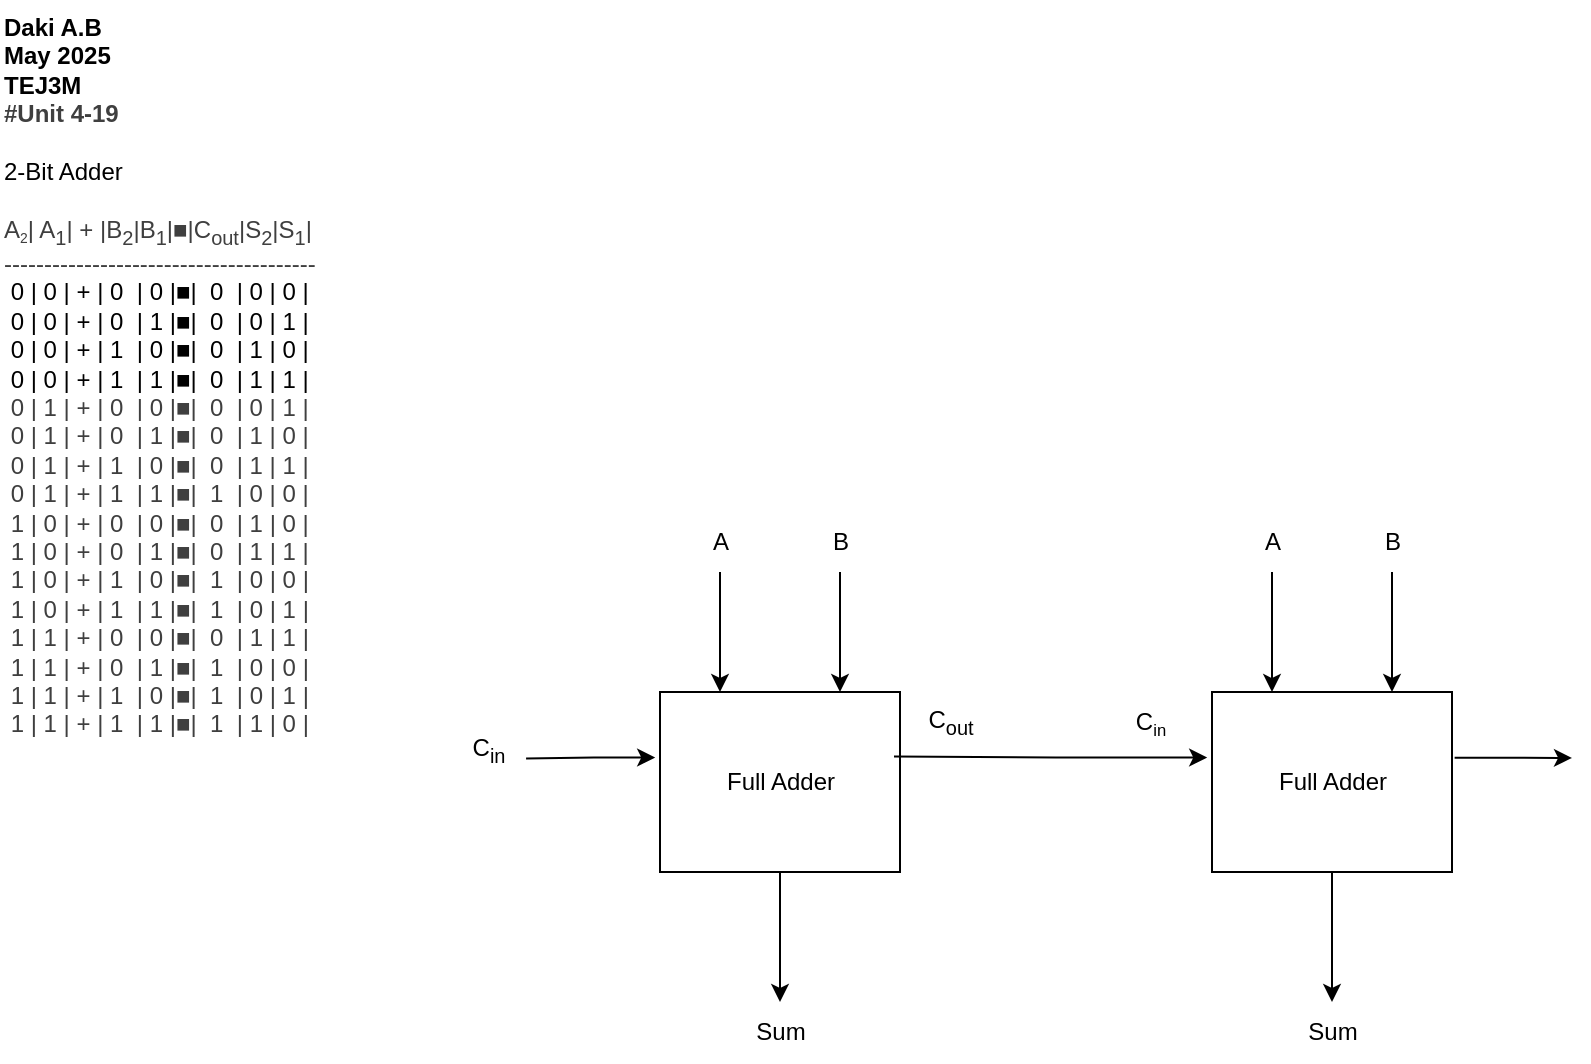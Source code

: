 <mxfile>
    <diagram id="_Hyo0010Kv4ziNow1hdH" name="Page-1">
        <mxGraphModel dx="857" dy="544" grid="1" gridSize="10" guides="1" tooltips="1" connect="1" arrows="1" fold="1" page="1" pageScale="1" pageWidth="827" pageHeight="1169" math="0" shadow="0">
            <root>
                <mxCell id="0"/>
                <mxCell id="1" parent="0"/>
                <mxCell id="19" style="edgeStyle=none;html=1;exitX=0.5;exitY=1;exitDx=0;exitDy=0;movable=1;resizable=1;rotatable=1;deletable=1;editable=1;locked=0;connectable=1;" edge="1" parent="1" source="3" target="8">
                    <mxGeometry relative="1" as="geometry"/>
                </mxCell>
                <mxCell id="35" style="edgeStyle=none;html=1;exitX=0.25;exitY=0;exitDx=0;exitDy=0;startArrow=classic;startFill=1;endArrow=none;endFill=0;rounded=0;curved=0;" edge="1" parent="1" source="3" target="4">
                    <mxGeometry relative="1" as="geometry"/>
                </mxCell>
                <mxCell id="36" style="edgeStyle=none;html=1;exitX=0.75;exitY=0;exitDx=0;exitDy=0;startArrow=classic;startFill=1;endArrow=none;endFill=0;rounded=0;curved=0;" edge="1" parent="1" source="3" target="5">
                    <mxGeometry relative="1" as="geometry"/>
                </mxCell>
                <mxCell id="3" value="" style="whiteSpace=wrap;html=1;direction=east;movable=1;resizable=1;rotatable=1;deletable=1;editable=1;locked=0;connectable=1;" vertex="1" parent="1">
                    <mxGeometry x="500" y="400" width="120" height="90" as="geometry"/>
                </mxCell>
                <mxCell id="2" value="Full Adder" style="text;html=1;align=center;verticalAlign=middle;resizable=1;points=[];autosize=1;strokeColor=none;fillColor=none;movable=1;rotatable=1;deletable=1;editable=1;locked=0;connectable=1;" vertex="1" parent="1">
                    <mxGeometry x="520" y="430" width="80" height="30" as="geometry"/>
                </mxCell>
                <mxCell id="4" value="A" style="text;html=1;align=center;verticalAlign=middle;resizable=1;points=[];autosize=1;strokeColor=none;fillColor=none;movable=1;rotatable=1;deletable=1;editable=1;locked=0;connectable=1;" vertex="1" parent="1">
                    <mxGeometry x="515" y="310" width="30" height="30" as="geometry"/>
                </mxCell>
                <mxCell id="5" value="B" style="text;html=1;align=center;verticalAlign=middle;resizable=1;points=[];autosize=1;strokeColor=none;fillColor=none;movable=1;rotatable=1;deletable=1;editable=1;locked=0;connectable=1;" vertex="1" parent="1">
                    <mxGeometry x="575" y="310" width="30" height="30" as="geometry"/>
                </mxCell>
                <mxCell id="7" value="C&lt;sub&gt;in&lt;/sub&gt;" style="text;html=1;align=center;verticalAlign=middle;resizable=1;points=[];autosize=1;strokeColor=none;fillColor=none;movable=1;rotatable=1;deletable=1;editable=1;locked=0;connectable=1;" vertex="1" parent="1">
                    <mxGeometry x="394" y="414" width="40" height="30" as="geometry"/>
                </mxCell>
                <mxCell id="8" value="Sum" style="text;html=1;align=center;verticalAlign=middle;resizable=1;points=[];autosize=1;strokeColor=none;fillColor=none;movable=1;rotatable=1;deletable=1;editable=1;locked=0;connectable=1;" vertex="1" parent="1">
                    <mxGeometry x="535" y="555" width="50" height="30" as="geometry"/>
                </mxCell>
                <mxCell id="20" style="edgeStyle=orthogonalEdgeStyle;html=1;exitX=-0.02;exitY=0.364;exitDx=0;exitDy=0;entryX=0.976;entryY=0.641;entryDx=0;entryDy=0;startArrow=classic;startFill=1;endArrow=none;endFill=0;rounded=0;curved=0;entryPerimeter=0;movable=1;resizable=1;rotatable=1;deletable=1;editable=1;locked=0;connectable=1;exitPerimeter=0;" edge="1" parent="1" source="3" target="7">
                    <mxGeometry relative="1" as="geometry"/>
                </mxCell>
                <mxCell id="21" value="&lt;b&gt;Daki A.B&lt;/b&gt;&lt;div&gt;&lt;font color=&quot;#000000&quot;&gt;&lt;b&gt;May 2025&lt;br&gt;&lt;/b&gt;&lt;/font&gt;&lt;div&gt;&lt;span style=&quot;background-color: transparent;&quot;&gt;&lt;b&gt;TEJ3M&lt;/b&gt;&lt;/span&gt;&lt;/div&gt;&lt;/div&gt;&lt;div&gt;&lt;div style=&quot;color: rgb(63, 63, 63);&quot;&gt;&lt;b&gt;#Unit 4-19&lt;br&gt;&lt;/b&gt;&lt;br&gt;&lt;/div&gt;&lt;/div&gt;&lt;div&gt;2-Bit Adder&lt;/div&gt;&lt;div&gt;&lt;span style=&quot;color: rgb(63, 63, 63); background-color: transparent;&quot;&gt;&lt;br&gt;&lt;/span&gt;&lt;/div&gt;&lt;div&gt;&lt;span style=&quot;color: rgb(63, 63, 63); background-color: transparent;&quot;&gt;A&lt;span style=&quot;font-size: 8.333px;&quot;&gt;&lt;sub&gt;2&lt;/sub&gt;&lt;/span&gt;| A&lt;sub&gt;1&lt;/sub&gt;| + |B&lt;sub&gt;2&lt;/sub&gt;|B&lt;sub&gt;1&lt;/sub&gt;|■|C&lt;sub&gt;out&lt;/sub&gt;|S&lt;sub&gt;2&lt;/sub&gt;|S&lt;sub&gt;1&lt;/sub&gt;|&lt;/span&gt;&lt;/div&gt;&lt;div&gt;&lt;span style=&quot;color: rgb(63, 63, 63); background-color: transparent;&quot;&gt;---------------------------------------&lt;/span&gt;&lt;/div&gt;&lt;div&gt;&lt;div&gt;&amp;nbsp;0 | 0 | + | 0&amp;nbsp; | 0 |■|&amp;nbsp; 0&amp;nbsp; | 0 | 0 |&amp;nbsp;&lt;/div&gt;&lt;div&gt;&amp;nbsp;0 | 0 | + | 0&amp;nbsp; | 1 |■|&amp;nbsp; 0&amp;nbsp; | 0 | 1 |&lt;/div&gt;&lt;div&gt;&amp;nbsp;0 | 0 | + | 1&amp;nbsp; | 0 |■|&amp;nbsp; 0&amp;nbsp; | 1 | 0 |&lt;/div&gt;&lt;div&gt;&amp;nbsp;0 | 0 | + | 1&amp;nbsp; | 1 |■|&amp;nbsp; 0&amp;nbsp; | 1 | 1 |&lt;/div&gt;&lt;/div&gt;&lt;div&gt;&lt;div style=&quot;color: rgb(63, 63, 63); scrollbar-color: rgb(226, 226, 226) rgb(251, 251, 251);&quot;&gt;&amp;nbsp;0 | 1 | + | 0&amp;nbsp; | 0 |■|&amp;nbsp; 0&amp;nbsp; | 0 | 1 |&lt;/div&gt;&lt;div style=&quot;color: rgb(63, 63, 63); scrollbar-color: rgb(226, 226, 226) rgb(251, 251, 251);&quot;&gt;&amp;nbsp;0 | 1 | + | 0&amp;nbsp; | 1 |■|&amp;nbsp; 0&amp;nbsp; | 1 | 0 |&lt;/div&gt;&lt;div style=&quot;color: rgb(63, 63, 63); scrollbar-color: rgb(226, 226, 226) rgb(251, 251, 251);&quot;&gt;&amp;nbsp;0 | 1 | + | 1&amp;nbsp; | 0 |■|&amp;nbsp; 0&amp;nbsp; | 1 | 1 |&lt;/div&gt;&lt;div style=&quot;color: rgb(63, 63, 63); scrollbar-color: rgb(226, 226, 226) rgb(251, 251, 251);&quot;&gt;&amp;nbsp;0 | 1 | + | 1&amp;nbsp; | 1 |■|&amp;nbsp; 1&amp;nbsp; | 0 | 0 |&lt;/div&gt;&lt;/div&gt;&lt;div style=&quot;color: rgb(63, 63, 63); scrollbar-color: rgb(226, 226, 226) rgb(251, 251, 251);&quot;&gt;&amp;nbsp;1 | 0 | +&amp;nbsp;&lt;span style=&quot;color: rgb(63, 63, 63); background-color: transparent;&quot;&gt;| 0&amp;nbsp;&amp;nbsp;&lt;/span&gt;&lt;span style=&quot;color: rgb(63, 63, 63); background-color: transparent;&quot;&gt;|&lt;/span&gt;&lt;span style=&quot;background-color: transparent; color: rgb(63, 63, 63);&quot;&gt;&amp;nbsp;0&amp;nbsp;&lt;/span&gt;&lt;span style=&quot;color: rgb(63, 63, 63); background-color: transparent;&quot;&gt;|&lt;/span&gt;&lt;span style=&quot;color: rgb(63, 63, 63); background-color: transparent;&quot;&gt;■|&amp;nbsp; 0&amp;nbsp;&amp;nbsp;&lt;/span&gt;&lt;span style=&quot;color: rgb(63, 63, 63); background-color: transparent;&quot;&gt;| 1&amp;nbsp;&lt;/span&gt;&lt;span style=&quot;color: rgb(63, 63, 63); background-color: transparent;&quot;&gt;| 0&amp;nbsp;&lt;/span&gt;&lt;span style=&quot;color: rgb(63, 63, 63); background-color: transparent;&quot;&gt;|&lt;/span&gt;&lt;/div&gt;&lt;div style=&quot;color: rgb(63, 63, 63); scrollbar-color: rgb(226, 226, 226) rgb(251, 251, 251);&quot;&gt;&amp;nbsp;1 | 0 | +&amp;nbsp;&lt;span style=&quot;color: rgb(63, 63, 63); background-color: transparent;&quot;&gt;| 0&amp;nbsp;&amp;nbsp;&lt;/span&gt;&lt;span style=&quot;color: rgb(63, 63, 63); background-color: transparent;&quot;&gt;| 1&amp;nbsp;&lt;/span&gt;&lt;span style=&quot;color: rgb(63, 63, 63); background-color: transparent;&quot;&gt;|&lt;/span&gt;&lt;span style=&quot;color: rgb(63, 63, 63); background-color: transparent;&quot;&gt;■|&amp;nbsp; 0&amp;nbsp;&amp;nbsp;&lt;/span&gt;&lt;span style=&quot;color: rgb(63, 63, 63); background-color: transparent;&quot;&gt;| 1&amp;nbsp;&lt;/span&gt;&lt;span style=&quot;color: rgb(63, 63, 63); background-color: transparent;&quot;&gt;| 1&amp;nbsp;&lt;/span&gt;&lt;span style=&quot;color: rgb(63, 63, 63); background-color: transparent;&quot;&gt;|&lt;/span&gt;&lt;/div&gt;&lt;div style=&quot;color: rgb(63, 63, 63); scrollbar-color: rgb(226, 226, 226) rgb(251, 251, 251);&quot;&gt;&amp;nbsp;1 | 0 |&amp;nbsp;&lt;span style=&quot;color: rgb(63, 63, 63); background-color: transparent;&quot;&gt;+&amp;nbsp;&lt;/span&gt;&lt;span style=&quot;color: rgb(63, 63, 63); background-color: transparent;&quot;&gt;| 1&amp;nbsp;&amp;nbsp;&lt;/span&gt;&lt;span style=&quot;color: rgb(63, 63, 63); background-color: transparent;&quot;&gt;| 0&amp;nbsp;&lt;/span&gt;&lt;span style=&quot;color: rgb(63, 63, 63); background-color: transparent;&quot;&gt;|&lt;/span&gt;&lt;span style=&quot;color: rgb(63, 63, 63); background-color: transparent;&quot;&gt;■|&amp;nbsp; 1&amp;nbsp;&amp;nbsp;&lt;/span&gt;&lt;span style=&quot;color: rgb(63, 63, 63); background-color: transparent;&quot;&gt;| 0&amp;nbsp;&lt;/span&gt;&lt;span style=&quot;color: rgb(63, 63, 63); background-color: transparent;&quot;&gt;| 0&amp;nbsp;&lt;/span&gt;&lt;span style=&quot;color: rgb(63, 63, 63); background-color: transparent;&quot;&gt;|&lt;/span&gt;&lt;/div&gt;&lt;div style=&quot;color: rgb(63, 63, 63); scrollbar-color: rgb(226, 226, 226) rgb(251, 251, 251);&quot;&gt;&amp;nbsp;1 | 0 |&amp;nbsp;&lt;span style=&quot;color: rgb(63, 63, 63); background-color: transparent;&quot;&gt;+&amp;nbsp;&lt;/span&gt;&lt;span style=&quot;color: rgb(63, 63, 63); background-color: transparent;&quot;&gt;| 1&amp;nbsp;&amp;nbsp;&lt;/span&gt;&lt;span style=&quot;color: rgb(63, 63, 63); background-color: transparent;&quot;&gt;| 1&amp;nbsp;&lt;/span&gt;&lt;span style=&quot;color: rgb(63, 63, 63); background-color: transparent;&quot;&gt;|&lt;/span&gt;&lt;span style=&quot;color: rgb(63, 63, 63); background-color: transparent;&quot;&gt;■|&amp;nbsp; 1&amp;nbsp;&amp;nbsp;&lt;/span&gt;&lt;span style=&quot;color: rgb(63, 63, 63); background-color: transparent;&quot;&gt;| 0&amp;nbsp;&lt;/span&gt;&lt;span style=&quot;color: rgb(63, 63, 63); background-color: transparent;&quot;&gt;| 1&amp;nbsp;&lt;/span&gt;&lt;span style=&quot;color: rgb(63, 63, 63); background-color: transparent;&quot;&gt;|&lt;/span&gt;&lt;/div&gt;&lt;div style=&quot;color: rgb(63, 63, 63); scrollbar-color: rgb(226, 226, 226) rgb(251, 251, 251);&quot;&gt;&amp;nbsp;1 | 1 |&amp;nbsp;&lt;span style=&quot;color: rgb(63, 63, 63); background-color: transparent;&quot;&gt;+&amp;nbsp;&lt;/span&gt;&lt;span style=&quot;color: rgb(63, 63, 63); background-color: transparent;&quot;&gt;| 0&amp;nbsp;&amp;nbsp;&lt;/span&gt;&lt;span style=&quot;color: rgb(63, 63, 63); background-color: transparent;&quot;&gt;| 0&amp;nbsp;&lt;/span&gt;&lt;span style=&quot;color: rgb(63, 63, 63); background-color: transparent;&quot;&gt;|&lt;/span&gt;&lt;span style=&quot;color: rgb(63, 63, 63); background-color: transparent;&quot;&gt;■|&amp;nbsp; 0&amp;nbsp;&amp;nbsp;&lt;/span&gt;&lt;span style=&quot;color: rgb(63, 63, 63); background-color: transparent;&quot;&gt;| 1&amp;nbsp;&lt;/span&gt;&lt;span style=&quot;color: rgb(63, 63, 63); background-color: transparent;&quot;&gt;| 1&amp;nbsp;&lt;/span&gt;&lt;span style=&quot;color: rgb(63, 63, 63); background-color: transparent;&quot;&gt;|&lt;/span&gt;&lt;/div&gt;&lt;div style=&quot;color: rgb(63, 63, 63); scrollbar-color: rgb(226, 226, 226) rgb(251, 251, 251);&quot;&gt;&amp;nbsp;1 | 1 |&amp;nbsp;&lt;span style=&quot;color: rgb(63, 63, 63); background-color: transparent;&quot;&gt;+&amp;nbsp;&lt;/span&gt;&lt;span style=&quot;color: rgb(63, 63, 63); background-color: transparent;&quot;&gt;| 0&amp;nbsp;&amp;nbsp;&lt;/span&gt;&lt;span style=&quot;color: rgb(63, 63, 63); background-color: transparent;&quot;&gt;| 1&amp;nbsp;&lt;/span&gt;&lt;span style=&quot;color: rgb(63, 63, 63); background-color: transparent;&quot;&gt;|&lt;/span&gt;&lt;span style=&quot;color: rgb(63, 63, 63); background-color: transparent;&quot;&gt;■|&amp;nbsp; 1&amp;nbsp;&amp;nbsp;&lt;/span&gt;&lt;span style=&quot;color: rgb(63, 63, 63); background-color: transparent;&quot;&gt;| 0&amp;nbsp;&lt;/span&gt;&lt;span style=&quot;color: rgb(63, 63, 63); background-color: transparent;&quot;&gt;| 0&amp;nbsp;&lt;/span&gt;&lt;span style=&quot;color: rgb(63, 63, 63); background-color: transparent;&quot;&gt;|&lt;/span&gt;&lt;/div&gt;&lt;div style=&quot;color: rgb(63, 63, 63); scrollbar-color: rgb(226, 226, 226) rgb(251, 251, 251);&quot;&gt;&amp;nbsp;1 | 1 |&amp;nbsp;&lt;span style=&quot;color: rgb(63, 63, 63); background-color: transparent;&quot;&gt;+&amp;nbsp;&lt;/span&gt;&lt;span style=&quot;color: rgb(63, 63, 63); background-color: transparent;&quot;&gt;| 1&amp;nbsp;&amp;nbsp;&lt;/span&gt;&lt;span style=&quot;color: rgb(63, 63, 63); background-color: transparent;&quot;&gt;| 0&amp;nbsp;&lt;/span&gt;&lt;span style=&quot;color: rgb(63, 63, 63); background-color: transparent;&quot;&gt;|&lt;/span&gt;&lt;span style=&quot;color: rgb(63, 63, 63); background-color: transparent;&quot;&gt;■|&amp;nbsp; 1&amp;nbsp;&amp;nbsp;&lt;/span&gt;&lt;span style=&quot;color: rgb(63, 63, 63); background-color: transparent;&quot;&gt;| 0&amp;nbsp;&lt;/span&gt;&lt;span style=&quot;color: rgb(63, 63, 63); background-color: transparent;&quot;&gt;| 1&amp;nbsp;&lt;/span&gt;&lt;span style=&quot;color: rgb(63, 63, 63); background-color: transparent;&quot;&gt;|&lt;/span&gt;&lt;/div&gt;&lt;div style=&quot;color: rgb(63, 63, 63); scrollbar-color: rgb(226, 226, 226) rgb(251, 251, 251);&quot;&gt;&amp;nbsp;1 | 1 |&amp;nbsp;&lt;span style=&quot;color: rgb(63, 63, 63); background-color: transparent;&quot;&gt;+&amp;nbsp;&lt;/span&gt;&lt;span style=&quot;color: rgb(63, 63, 63); background-color: transparent;&quot;&gt;| 1&amp;nbsp;&amp;nbsp;&lt;/span&gt;&lt;span style=&quot;color: rgb(63, 63, 63); background-color: transparent;&quot;&gt;| 1&amp;nbsp;&lt;/span&gt;&lt;span style=&quot;color: rgb(63, 63, 63); background-color: transparent;&quot;&gt;|&lt;/span&gt;&lt;span style=&quot;color: rgb(63, 63, 63); background-color: transparent;&quot;&gt;■|&amp;nbsp; 1&amp;nbsp;&amp;nbsp;&lt;/span&gt;&lt;span style=&quot;color: rgb(63, 63, 63); background-color: transparent;&quot;&gt;| 1&amp;nbsp;&lt;/span&gt;&lt;span style=&quot;color: rgb(63, 63, 63); background-color: transparent;&quot;&gt;| 0&amp;nbsp;&lt;/span&gt;&lt;span style=&quot;color: rgb(63, 63, 63); background-color: transparent;&quot;&gt;|&lt;/span&gt;&lt;/div&gt;&lt;div style=&quot;color: rgb(63, 63, 63); scrollbar-color: rgb(226, 226, 226) rgb(251, 251, 251);&quot;&gt;&lt;br&gt;&lt;/div&gt;" style="text;html=1;align=left;verticalAlign=middle;resizable=0;points=[];autosize=1;strokeColor=none;fillColor=none;" vertex="1" parent="1">
                    <mxGeometry x="170" y="54" width="180" height="390" as="geometry"/>
                </mxCell>
                <mxCell id="37" style="edgeStyle=none;html=1;exitX=1.011;exitY=0.365;exitDx=0;exitDy=0;movable=1;resizable=1;rotatable=1;deletable=1;editable=1;locked=0;connectable=1;exitPerimeter=0;" edge="1" parent="1" source="41">
                    <mxGeometry relative="1" as="geometry">
                        <mxPoint x="956" y="432.955" as="targetPoint"/>
                    </mxGeometry>
                </mxCell>
                <mxCell id="38" style="edgeStyle=none;html=1;exitX=0.5;exitY=1;exitDx=0;exitDy=0;movable=1;resizable=1;rotatable=1;deletable=1;editable=1;locked=0;connectable=1;" edge="1" parent="1" source="41" target="46">
                    <mxGeometry relative="1" as="geometry"/>
                </mxCell>
                <mxCell id="39" style="edgeStyle=none;html=1;exitX=0.25;exitY=0;exitDx=0;exitDy=0;startArrow=classic;startFill=1;endArrow=none;endFill=0;rounded=0;curved=0;" edge="1" parent="1" source="41" target="43">
                    <mxGeometry relative="1" as="geometry"/>
                </mxCell>
                <mxCell id="40" style="edgeStyle=none;html=1;exitX=0.75;exitY=0;exitDx=0;exitDy=0;startArrow=classic;startFill=1;endArrow=none;endFill=0;rounded=0;curved=0;" edge="1" parent="1" source="41" target="44">
                    <mxGeometry relative="1" as="geometry"/>
                </mxCell>
                <mxCell id="41" value="" style="whiteSpace=wrap;html=1;direction=east;movable=1;resizable=1;rotatable=1;deletable=1;editable=1;locked=0;connectable=1;" vertex="1" parent="1">
                    <mxGeometry x="776" y="400" width="120" height="90" as="geometry"/>
                </mxCell>
                <mxCell id="42" value="Full Adder" style="text;html=1;align=center;verticalAlign=middle;resizable=1;points=[];autosize=1;strokeColor=none;fillColor=none;movable=1;rotatable=1;deletable=1;editable=1;locked=0;connectable=1;" vertex="1" parent="1">
                    <mxGeometry x="796" y="430" width="80" height="30" as="geometry"/>
                </mxCell>
                <mxCell id="43" value="A" style="text;html=1;align=center;verticalAlign=middle;resizable=1;points=[];autosize=1;strokeColor=none;fillColor=none;movable=1;rotatable=1;deletable=1;editable=1;locked=0;connectable=1;" vertex="1" parent="1">
                    <mxGeometry x="791" y="310" width="30" height="30" as="geometry"/>
                </mxCell>
                <mxCell id="44" value="B" style="text;html=1;align=center;verticalAlign=middle;resizable=1;points=[];autosize=1;strokeColor=none;fillColor=none;movable=1;rotatable=1;deletable=1;editable=1;locked=0;connectable=1;" vertex="1" parent="1">
                    <mxGeometry x="851" y="310" width="30" height="30" as="geometry"/>
                </mxCell>
                <mxCell id="46" value="Sum" style="text;html=1;align=center;verticalAlign=middle;resizable=1;points=[];autosize=1;strokeColor=none;fillColor=none;movable=1;rotatable=1;deletable=1;editable=1;locked=0;connectable=1;" vertex="1" parent="1">
                    <mxGeometry x="811" y="555" width="50" height="30" as="geometry"/>
                </mxCell>
                <mxCell id="47" style="edgeStyle=orthogonalEdgeStyle;html=1;exitX=-0.02;exitY=0.364;exitDx=0;exitDy=0;entryX=0.975;entryY=0.358;entryDx=0;entryDy=0;startArrow=classic;startFill=1;endArrow=none;endFill=0;rounded=0;curved=0;entryPerimeter=0;movable=1;resizable=1;rotatable=1;deletable=1;editable=1;locked=0;connectable=1;exitPerimeter=0;" edge="1" parent="1" source="41" target="3">
                    <mxGeometry relative="1" as="geometry">
                        <mxPoint x="709.04" y="433.23" as="targetPoint"/>
                    </mxGeometry>
                </mxCell>
                <mxCell id="48" value="C&lt;sub&gt;out&lt;/sub&gt;" style="text;html=1;align=center;verticalAlign=middle;resizable=0;points=[];autosize=1;strokeColor=none;fillColor=none;" vertex="1" parent="1">
                    <mxGeometry x="620" y="400" width="50" height="30" as="geometry"/>
                </mxCell>
                <mxCell id="49" value="C&lt;span style=&quot;font-size: 10px;&quot;&gt;&lt;sub&gt;in&lt;/sub&gt;&lt;/span&gt;" style="text;html=1;align=center;verticalAlign=middle;resizable=0;points=[];autosize=1;strokeColor=none;fillColor=none;" vertex="1" parent="1">
                    <mxGeometry x="725" y="400" width="40" height="30" as="geometry"/>
                </mxCell>
            </root>
        </mxGraphModel>
    </diagram>
</mxfile>